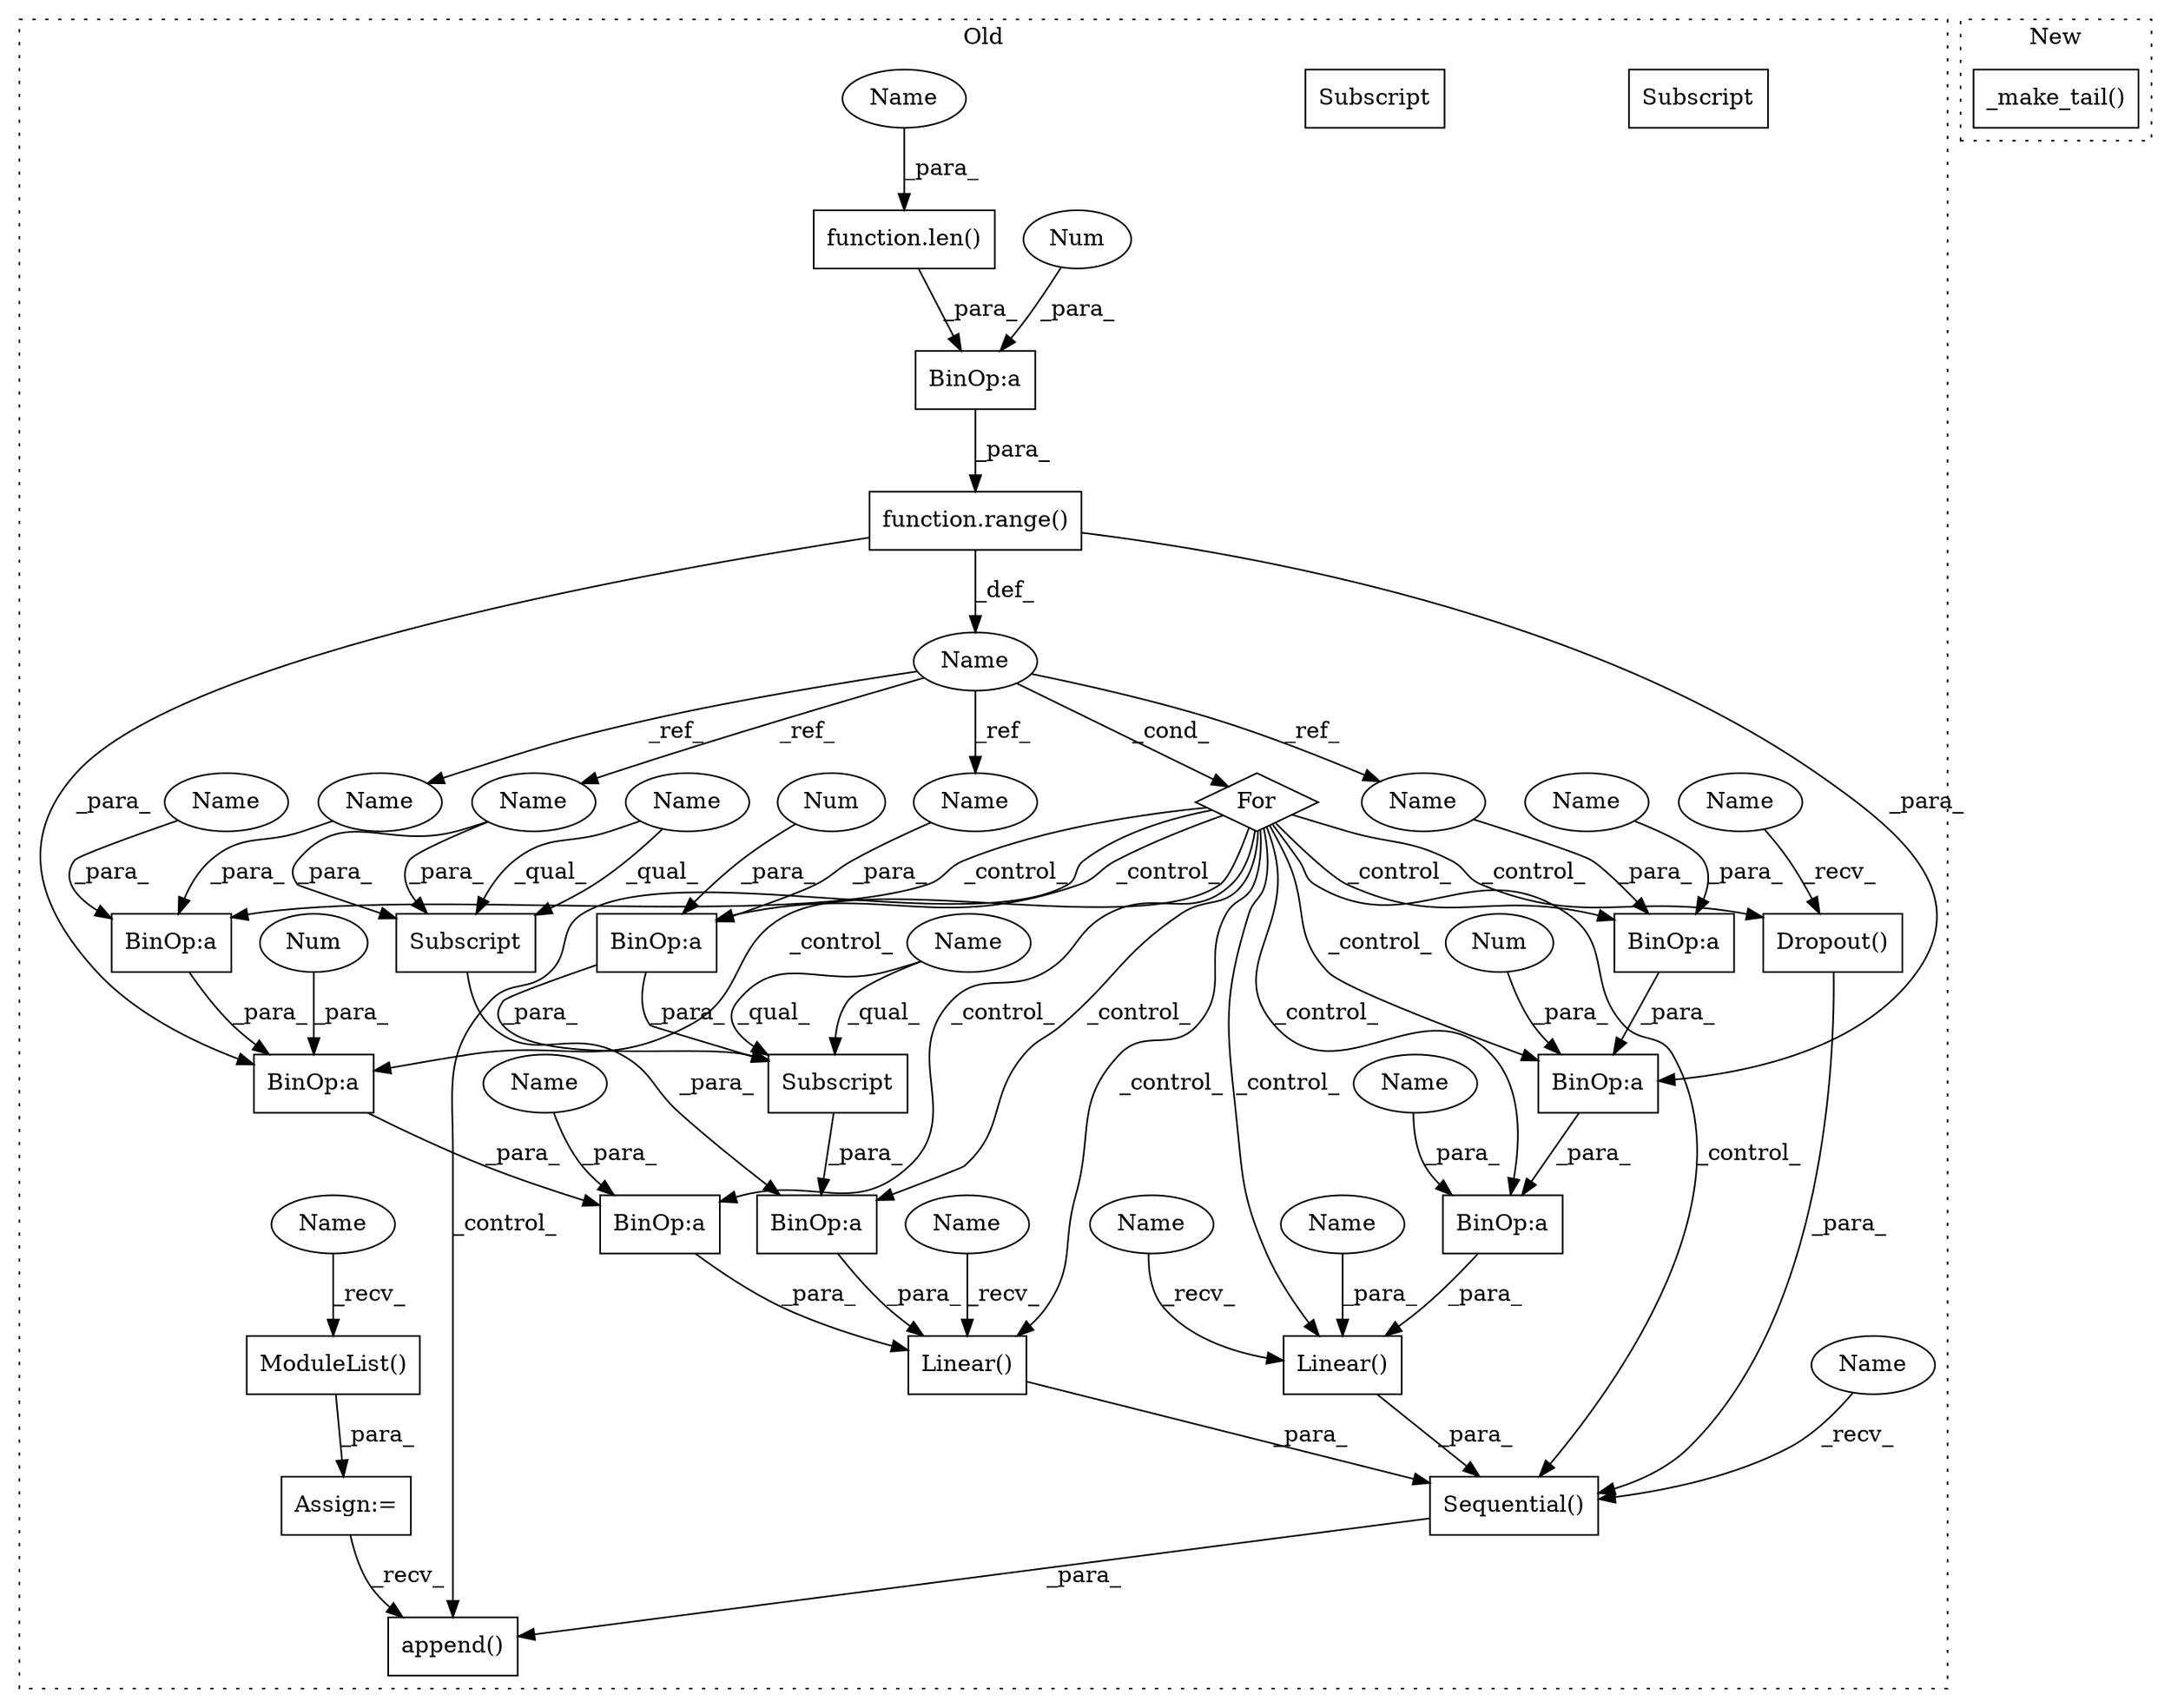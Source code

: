 digraph G {
subgraph cluster0 {
1 [label="Subscript" a="63" s="1571,0" l="13,0" shape="box"];
3 [label="Subscript" a="63" s="1587,0" l="9,0" shape="box"];
4 [label="BinOp:a" a="82" s="1579" l="3" shape="box"];
5 [label="BinOp:a" a="82" s="1584" l="3" shape="box"];
6 [label="Sequential()" a="75" s="1357,1609" l="35,18" shape="box"];
7 [label="Dropout()" a="75" s="1483,1501" l="11,1" shape="box"];
8 [label="BinOp:a" a="82" s="1543" l="4" shape="box"];
9 [label="BinOp:a" a="82" s="1304" l="3" shape="box"];
10 [label="BinOp:a" a="82" s="1433" l="3" shape="box"];
11 [label="BinOp:a" a="82" s="1554" l="3" shape="box"];
12 [label="BinOp:a" a="82" s="1422" l="4" shape="box"];
13 [label="BinOp:a" a="82" s="1548" l="4" shape="box"];
14 [label="BinOp:a" a="82" s="1427" l="4" shape="box"];
15 [label="function.range()" a="75" s="1287,1308" l="6,1" shape="box"];
16 [label="append()" a="75" s="1323,1627" l="34,14" shape="box"];
17 [label="Name" a="87" s="1282" l="1" shape="ellipse"];
18 [label="ModuleList()" a="75" s="1208" l="15" shape="box"];
19 [label="For" a="107" s="1278,1309" l="4,14" shape="diamond"];
20 [label="Num" a="76" s="1582" l="1" shape="ellipse"];
21 [label="Num" a="76" s="1426" l="1" shape="ellipse"];
22 [label="Num" a="76" s="1547" l="1" shape="ellipse"];
23 [label="Num" a="76" s="1307" l="1" shape="ellipse"];
24 [label="Assign:=" a="68" s="1205" l="3" shape="box"];
25 [label="Linear()" a="75" s="1392,1448" l="10,13" shape="box"];
26 [label="function.len()" a="75" s="1293,1303" l="4,1" shape="box"];
27 [label="Linear()" a="75" s="1524,1596" l="10,13" shape="box"];
28 [label="Name" a="87" s="1587" l="6" shape="ellipse"];
29 [label="Name" a="87" s="1571" l="6" shape="ellipse"];
30 [label="Name" a="87" s="1297" l="6" shape="ellipse"];
31 [label="Subscript" a="63" s="1587,0" l="9,0" shape="box"];
32 [label="Subscript" a="63" s="1571,0" l="13,0" shape="box"];
33 [label="Name" a="87" s="1432" l="1" shape="ellipse"];
34 [label="Name" a="87" s="1553" l="1" shape="ellipse"];
35 [label="Name" a="87" s="1594" l="1" shape="ellipse"];
36 [label="Name" a="87" s="1578" l="1" shape="ellipse"];
37 [label="Name" a="87" s="1557" l="11" shape="ellipse"];
38 [label="Name" a="87" s="1436" l="11" shape="ellipse"];
39 [label="Name" a="87" s="1534" l="9" shape="ellipse"];
40 [label="Name" a="87" s="1413" l="9" shape="ellipse"];
41 [label="Name" a="87" s="1402" l="9" shape="ellipse"];
42 [label="Name" a="87" s="1357" l="2" shape="ellipse"];
43 [label="Name" a="87" s="1392" l="2" shape="ellipse"];
44 [label="Name" a="87" s="1208" l="2" shape="ellipse"];
45 [label="Name" a="87" s="1524" l="2" shape="ellipse"];
46 [label="Name" a="87" s="1483" l="2" shape="ellipse"];
label = "Old";
style="dotted";
}
subgraph cluster1 {
2 [label="_make_tail()" a="75" s="1214,1234" l="16,1" shape="box"];
label = "New";
style="dotted";
}
4 -> 32 [label="_para_"];
4 -> 32 [label="_para_"];
5 -> 27 [label="_para_"];
6 -> 16 [label="_para_"];
7 -> 6 [label="_para_"];
8 -> 27 [label="_para_"];
9 -> 15 [label="_para_"];
10 -> 14 [label="_para_"];
11 -> 13 [label="_para_"];
12 -> 25 [label="_para_"];
13 -> 8 [label="_para_"];
14 -> 12 [label="_para_"];
15 -> 13 [label="_para_"];
15 -> 14 [label="_para_"];
15 -> 17 [label="_def_"];
17 -> 36 [label="_ref_"];
17 -> 19 [label="_cond_"];
17 -> 33 [label="_ref_"];
17 -> 34 [label="_ref_"];
17 -> 35 [label="_ref_"];
18 -> 24 [label="_para_"];
19 -> 5 [label="_control_"];
19 -> 6 [label="_control_"];
19 -> 16 [label="_control_"];
19 -> 14 [label="_control_"];
19 -> 10 [label="_control_"];
19 -> 8 [label="_control_"];
19 -> 7 [label="_control_"];
19 -> 27 [label="_control_"];
19 -> 25 [label="_control_"];
19 -> 11 [label="_control_"];
19 -> 4 [label="_control_"];
19 -> 12 [label="_control_"];
19 -> 13 [label="_control_"];
20 -> 4 [label="_para_"];
21 -> 14 [label="_para_"];
22 -> 13 [label="_para_"];
23 -> 9 [label="_para_"];
24 -> 16 [label="_recv_"];
25 -> 6 [label="_para_"];
26 -> 9 [label="_para_"];
27 -> 6 [label="_para_"];
28 -> 31 [label="_qual_"];
28 -> 31 [label="_qual_"];
29 -> 32 [label="_qual_"];
29 -> 32 [label="_qual_"];
30 -> 26 [label="_para_"];
31 -> 5 [label="_para_"];
32 -> 5 [label="_para_"];
33 -> 10 [label="_para_"];
34 -> 11 [label="_para_"];
35 -> 31 [label="_para_"];
35 -> 31 [label="_para_"];
36 -> 4 [label="_para_"];
37 -> 11 [label="_para_"];
38 -> 10 [label="_para_"];
39 -> 8 [label="_para_"];
40 -> 12 [label="_para_"];
41 -> 25 [label="_para_"];
42 -> 6 [label="_recv_"];
43 -> 25 [label="_recv_"];
44 -> 18 [label="_recv_"];
45 -> 27 [label="_recv_"];
46 -> 7 [label="_recv_"];
}